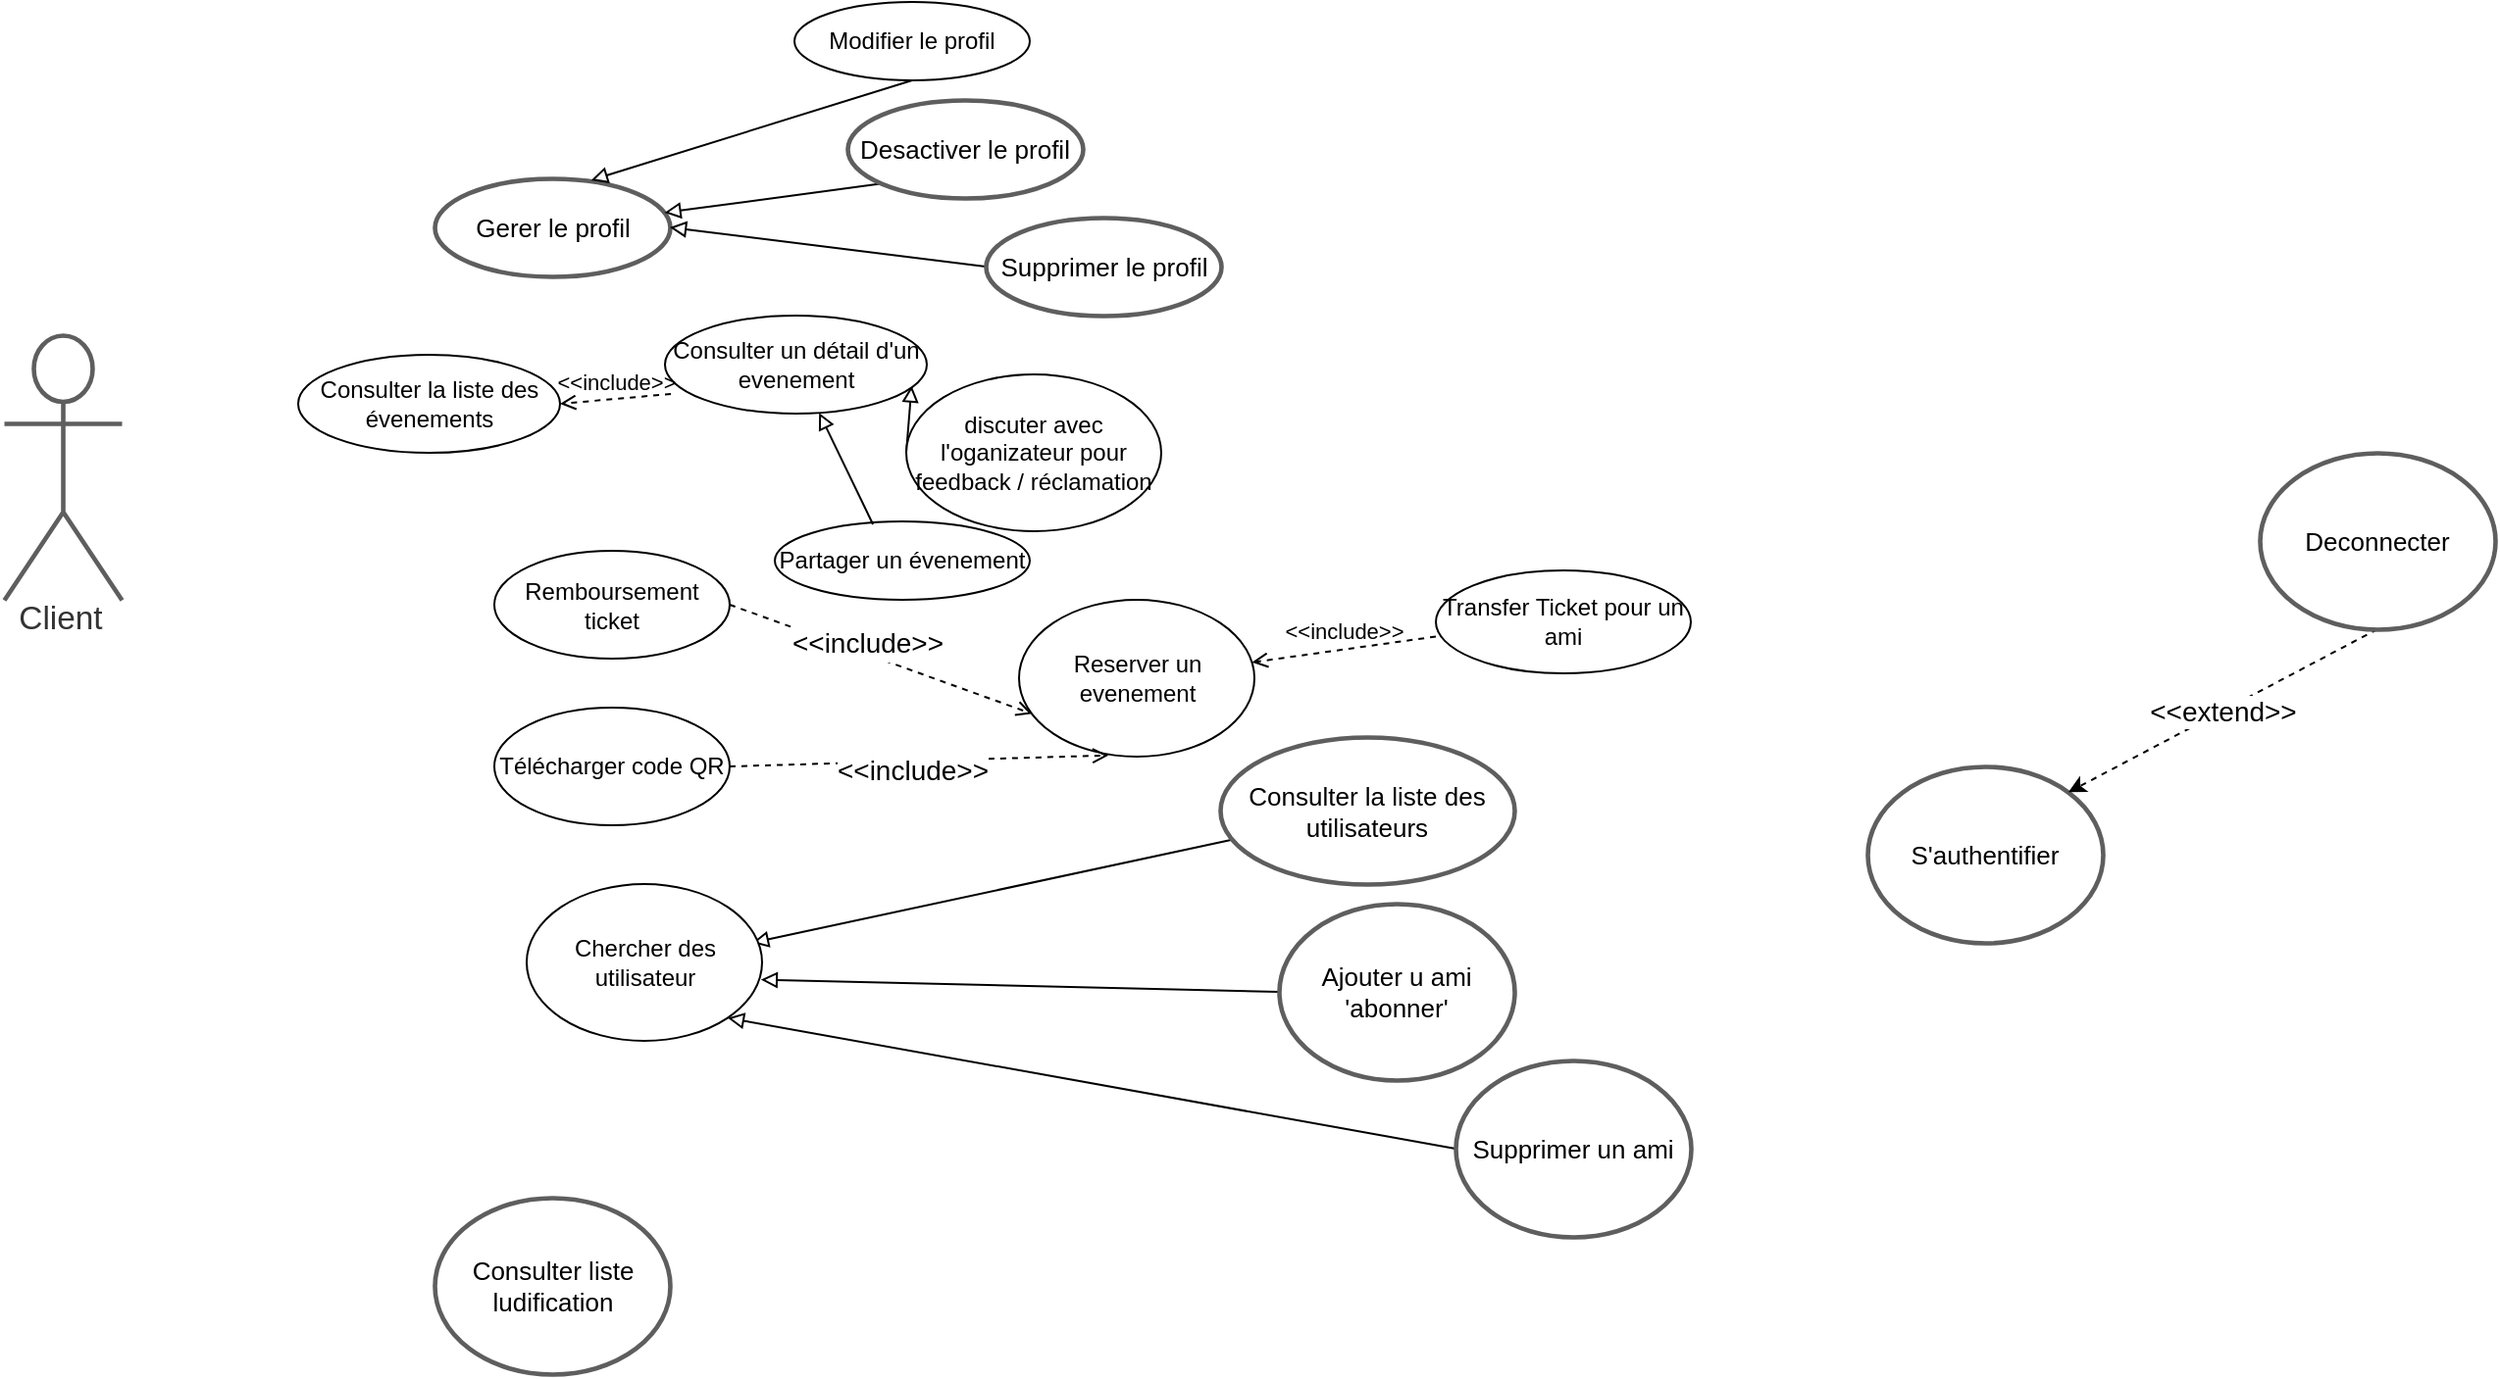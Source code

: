 <mxfile version="20.8.16" type="github">
  <diagram name="Page-1" id="Yc7jpaineD2_hunF8hm_">
    <mxGraphModel dx="1167" dy="627" grid="1" gridSize="10" guides="1" tooltips="1" connect="1" arrows="1" fold="1" page="1" pageScale="1" pageWidth="827" pageHeight="1169" math="0" shadow="0">
      <root>
        <mxCell id="0" />
        <mxCell id="1" parent="0" />
        <mxCell id="ZGbzCy4regsN6U9j73BN-4" value="Client" style="html=1;overflow=block;blockSpacing=1;shape=umlActor;labelPosition=center;verticalLabelPosition=bottom;verticalAlign=top;whiteSpace=nowrap;fontSize=16.7;fontColor=#333333;align=center;spacing=0;strokeColor=#5e5e5e;strokeOpacity=100;rounded=1;absoluteArcSize=1;arcSize=9;strokeWidth=2.3;lucidId=Zoit8c.qYpQ7;" parent="1" vertex="1">
          <mxGeometry x="10" y="250" width="60" height="135" as="geometry" />
        </mxCell>
        <mxCell id="ZGbzCy4regsN6U9j73BN-7" value="Gerer le profil" style="html=1;overflow=block;blockSpacing=1;whiteSpace=wrap;ellipse;fontSize=13;spacing=3.8;strokeColor=#5e5e5e;strokeOpacity=100;rounded=1;absoluteArcSize=1;arcSize=9;strokeWidth=2.3;lucidId=3sitsereLQRn;" parent="1" vertex="1">
          <mxGeometry x="229.5" y="170" width="120" height="50" as="geometry" />
        </mxCell>
        <mxCell id="ZGbzCy4regsN6U9j73BN-8" style="edgeStyle=none;rounded=0;orthogonalLoop=1;jettySize=auto;html=1;exitX=0;exitY=1;exitDx=0;exitDy=0;fontSize=18;endArrow=block;endFill=0;" parent="1" source="ZGbzCy4regsN6U9j73BN-9" target="ZGbzCy4regsN6U9j73BN-7" edge="1">
          <mxGeometry relative="1" as="geometry" />
        </mxCell>
        <mxCell id="ZGbzCy4regsN6U9j73BN-9" value="Desactiver le profil" style="html=1;overflow=block;blockSpacing=1;whiteSpace=wrap;ellipse;fontSize=13;spacing=3.8;strokeColor=#5e5e5e;strokeOpacity=100;rounded=1;absoluteArcSize=1;arcSize=9;strokeWidth=2.3;lucidId=jtitNFk_JNwB;" parent="1" vertex="1">
          <mxGeometry x="440" y="130" width="120" height="50" as="geometry" />
        </mxCell>
        <mxCell id="ZGbzCy4regsN6U9j73BN-12" value="Consulter liste ludification" style="html=1;overflow=block;blockSpacing=1;whiteSpace=wrap;ellipse;fontSize=13;spacing=3.8;strokeColor=#5e5e5e;strokeOpacity=100;rounded=1;absoluteArcSize=1;arcSize=9;strokeWidth=2.3;lucidId=AtitZLWRrcX2;" parent="1" vertex="1">
          <mxGeometry x="229.5" y="690" width="120" height="90" as="geometry" />
        </mxCell>
        <mxCell id="ZGbzCy4regsN6U9j73BN-13" style="edgeStyle=none;rounded=0;orthogonalLoop=1;jettySize=auto;html=1;exitX=0;exitY=0.5;exitDx=0;exitDy=0;entryX=0.995;entryY=0.61;entryDx=0;entryDy=0;fontSize=18;endArrow=block;endFill=0;entryPerimeter=0;" parent="1" source="ZGbzCy4regsN6U9j73BN-14" target="ZGbzCy4regsN6U9j73BN-31" edge="1">
          <mxGeometry relative="1" as="geometry">
            <mxPoint x="537.565" y="786.715" as="targetPoint" />
          </mxGeometry>
        </mxCell>
        <mxCell id="ZGbzCy4regsN6U9j73BN-14" value="Ajouter u ami &#39;abonner&#39;" style="html=1;overflow=block;blockSpacing=1;whiteSpace=wrap;ellipse;fontSize=13;spacing=3.8;strokeColor=#5e5e5e;strokeOpacity=100;rounded=1;absoluteArcSize=1;arcSize=9;strokeWidth=2.3;lucidId=yuiteOMJiaQA;" parent="1" vertex="1">
          <mxGeometry x="660" y="540" width="120" height="90" as="geometry" />
        </mxCell>
        <mxCell id="ZGbzCy4regsN6U9j73BN-15" style="edgeStyle=none;rounded=0;orthogonalLoop=1;jettySize=auto;html=1;exitX=0;exitY=0.5;exitDx=0;exitDy=0;entryX=1;entryY=1;entryDx=0;entryDy=0;fontSize=18;endArrow=block;endFill=0;" parent="1" source="ZGbzCy4regsN6U9j73BN-16" target="ZGbzCy4regsN6U9j73BN-31" edge="1">
          <mxGeometry relative="1" as="geometry">
            <mxPoint x="523.08" y="795.23" as="targetPoint" />
          </mxGeometry>
        </mxCell>
        <mxCell id="ZGbzCy4regsN6U9j73BN-16" value="Supprimer un ami" style="html=1;overflow=block;blockSpacing=1;whiteSpace=wrap;ellipse;fontSize=13;spacing=3.8;strokeColor=#5e5e5e;strokeOpacity=100;rounded=1;absoluteArcSize=1;arcSize=9;strokeWidth=2.3;lucidId=Juitxt.MBrJM;" parent="1" vertex="1">
          <mxGeometry x="750" y="620" width="120" height="90" as="geometry" />
        </mxCell>
        <mxCell id="ZGbzCy4regsN6U9j73BN-17" value="" style="edgeStyle=none;rounded=0;orthogonalLoop=1;jettySize=auto;html=1;fontSize=18;endArrow=block;endFill=0;entryX=0.958;entryY=0.375;entryDx=0;entryDy=0;entryPerimeter=0;" parent="1" source="ZGbzCy4regsN6U9j73BN-18" target="ZGbzCy4regsN6U9j73BN-31" edge="1">
          <mxGeometry relative="1" as="geometry">
            <mxPoint x="553.849" y="746.229" as="targetPoint" />
          </mxGeometry>
        </mxCell>
        <mxCell id="ZGbzCy4regsN6U9j73BN-18" value="Consulter la liste des utilisateurs" style="html=1;overflow=block;blockSpacing=1;whiteSpace=wrap;ellipse;fontSize=13;spacing=3.8;strokeColor=#5e5e5e;strokeOpacity=100;rounded=1;absoluteArcSize=1;arcSize=9;strokeWidth=2.3;lucidId=SuitE4AoL12q;" parent="1" vertex="1">
          <mxGeometry x="630" y="455" width="150" height="75" as="geometry" />
        </mxCell>
        <mxCell id="ZGbzCy4regsN6U9j73BN-19" style="edgeStyle=none;rounded=0;orthogonalLoop=1;jettySize=auto;html=1;exitX=0.5;exitY=1;exitDx=0;exitDy=0;entryX=0.666;entryY=0.019;entryDx=0;entryDy=0;entryPerimeter=0;fontSize=18;endArrow=block;endFill=0;" parent="1" source="ZGbzCy4regsN6U9j73BN-20" target="ZGbzCy4regsN6U9j73BN-7" edge="1">
          <mxGeometry relative="1" as="geometry" />
        </mxCell>
        <mxCell id="ZGbzCy4regsN6U9j73BN-20" value="Modifier le profil" style="ellipse;whiteSpace=wrap;html=1;" parent="1" vertex="1">
          <mxGeometry x="413" y="80" width="120" height="40" as="geometry" />
        </mxCell>
        <mxCell id="ZGbzCy4regsN6U9j73BN-23" value="Reserver un evenement" style="ellipse;whiteSpace=wrap;html=1;" parent="1" vertex="1">
          <mxGeometry x="527.5" y="385" width="120" height="80" as="geometry" />
        </mxCell>
        <mxCell id="ZGbzCy4regsN6U9j73BN-24" value="&lt;font style=&quot;font-size: 14px;&quot;&gt;&amp;lt;&amp;lt;include&amp;gt;&amp;gt;&lt;/font&gt;" style="edgeStyle=none;rounded=0;orthogonalLoop=1;jettySize=auto;html=1;exitX=1;exitY=0.5;exitDx=0;exitDy=0;entryX=0.056;entryY=0.727;entryDx=0;entryDy=0;entryPerimeter=0;dashed=1;fontSize=18;endArrow=open;endFill=0;" parent="1" source="ZGbzCy4regsN6U9j73BN-25" target="ZGbzCy4regsN6U9j73BN-23" edge="1">
          <mxGeometry x="-0.123" y="6" relative="1" as="geometry">
            <mxPoint x="320" y="500.0" as="sourcePoint" />
            <mxPoint x="445.64" y="422.88" as="targetPoint" />
            <mxPoint as="offset" />
          </mxGeometry>
        </mxCell>
        <mxCell id="ZGbzCy4regsN6U9j73BN-25" value="Remboursement ticket" style="ellipse;whiteSpace=wrap;html=1;" parent="1" vertex="1">
          <mxGeometry x="260" y="360" width="120" height="55" as="geometry" />
        </mxCell>
        <mxCell id="ZGbzCy4regsN6U9j73BN-26" value="&lt;font style=&quot;font-size: 14px;&quot;&gt;&amp;lt;&amp;lt;include&amp;gt;&amp;gt;&lt;br&gt;&lt;/font&gt;" style="edgeStyle=none;rounded=0;orthogonalLoop=1;jettySize=auto;html=1;exitX=1;exitY=0.5;exitDx=0;exitDy=0;entryX=0.38;entryY=0.992;entryDx=0;entryDy=0;entryPerimeter=0;dashed=1;fontSize=18;endArrow=open;endFill=0;" parent="1" source="ZGbzCy4regsN6U9j73BN-28" target="ZGbzCy4regsN6U9j73BN-23" edge="1">
          <mxGeometry x="-0.037" y="-4" relative="1" as="geometry">
            <mxPoint as="offset" />
          </mxGeometry>
        </mxCell>
        <mxCell id="ZGbzCy4regsN6U9j73BN-28" value="Télécharger code QR" style="ellipse;whiteSpace=wrap;html=1;" parent="1" vertex="1">
          <mxGeometry x="260" y="440" width="120" height="60" as="geometry" />
        </mxCell>
        <mxCell id="ZGbzCy4regsN6U9j73BN-31" value="Chercher des utilisateur" style="ellipse;whiteSpace=wrap;html=1;" parent="1" vertex="1">
          <mxGeometry x="276.5" y="530" width="120" height="80" as="geometry" />
        </mxCell>
        <mxCell id="ZGbzCy4regsN6U9j73BN-34" value="S&#39;authentifier" style="html=1;overflow=block;blockSpacing=1;whiteSpace=wrap;ellipse;fontSize=13;spacing=3.8;strokeColor=#5e5e5e;strokeOpacity=100;rounded=1;absoluteArcSize=1;arcSize=9;strokeWidth=2.3;lucidId=XvitAHHM73nt;" parent="1" vertex="1">
          <mxGeometry x="960" y="470" width="120" height="90" as="geometry" />
        </mxCell>
        <mxCell id="ZGbzCy4regsN6U9j73BN-35" value="&amp;lt;&amp;lt;extend&amp;gt;&amp;gt;" style="edgeStyle=none;rounded=0;orthogonalLoop=1;jettySize=auto;html=1;exitX=0.5;exitY=1;exitDx=0;exitDy=0;entryX=1;entryY=0;entryDx=0;entryDy=0;fontSize=14;endArrow=classic;endFill=1;dashed=1;" parent="1" source="ZGbzCy4regsN6U9j73BN-36" target="ZGbzCy4regsN6U9j73BN-34" edge="1">
          <mxGeometry relative="1" as="geometry" />
        </mxCell>
        <mxCell id="ZGbzCy4regsN6U9j73BN-36" value="Deconnecter" style="html=1;overflow=block;blockSpacing=1;whiteSpace=wrap;ellipse;fontSize=13;spacing=3.8;strokeColor=#5e5e5e;strokeOpacity=100;rounded=1;absoluteArcSize=1;arcSize=9;strokeWidth=2.3;lucidId=XvitmW9DInrr;" parent="1" vertex="1">
          <mxGeometry x="1160" y="310" width="120" height="90" as="geometry" />
        </mxCell>
        <mxCell id="ZGbzCy4regsN6U9j73BN-37" style="edgeStyle=none;rounded=0;orthogonalLoop=1;jettySize=auto;html=1;exitX=0;exitY=0.5;exitDx=0;exitDy=0;entryX=1;entryY=0.5;entryDx=0;entryDy=0;fontSize=18;endArrow=block;endFill=0;" parent="1" source="ZGbzCy4regsN6U9j73BN-38" target="ZGbzCy4regsN6U9j73BN-7" edge="1">
          <mxGeometry relative="1" as="geometry" />
        </mxCell>
        <mxCell id="ZGbzCy4regsN6U9j73BN-38" value="Supprimer le profil" style="html=1;overflow=block;blockSpacing=1;whiteSpace=wrap;ellipse;fontSize=13;spacing=3.8;strokeColor=#5e5e5e;strokeOpacity=100;rounded=1;absoluteArcSize=1;arcSize=9;strokeWidth=2.3;lucidId=jtitNFk_JNwB;" parent="1" vertex="1">
          <mxGeometry x="510.5" y="190" width="120" height="50" as="geometry" />
        </mxCell>
        <mxCell id="c7JR0-62WhPeYaqDhO3e-1" value="Consulter la liste des évenements" style="ellipse;whiteSpace=wrap;html=1;" vertex="1" parent="1">
          <mxGeometry x="160" y="260" width="133.5" height="50" as="geometry" />
        </mxCell>
        <mxCell id="c7JR0-62WhPeYaqDhO3e-6" style="edgeStyle=none;rounded=0;orthogonalLoop=1;jettySize=auto;html=1;exitX=0;exitY=0.5;exitDx=0;exitDy=0;endArrow=block;endFill=0;entryX=0.942;entryY=0.716;entryDx=0;entryDy=0;entryPerimeter=0;" edge="1" parent="1" source="c7JR0-62WhPeYaqDhO3e-2" target="c7JR0-62WhPeYaqDhO3e-17">
          <mxGeometry relative="1" as="geometry">
            <mxPoint x="430" y="270" as="targetPoint" />
          </mxGeometry>
        </mxCell>
        <mxCell id="c7JR0-62WhPeYaqDhO3e-2" value="discuter avec l&#39;oganizateur pour feedback / réclamation" style="ellipse;whiteSpace=wrap;html=1;" vertex="1" parent="1">
          <mxGeometry x="470" y="270" width="130" height="80" as="geometry" />
        </mxCell>
        <mxCell id="c7JR0-62WhPeYaqDhO3e-3" value="Transfer Ticket pour un ami" style="ellipse;whiteSpace=wrap;html=1;" vertex="1" parent="1">
          <mxGeometry x="740" y="370" width="130" height="52.5" as="geometry" />
        </mxCell>
        <mxCell id="c7JR0-62WhPeYaqDhO3e-7" value="&amp;lt;&amp;lt;include&amp;gt;&amp;gt;" style="html=1;verticalAlign=bottom;labelBackgroundColor=none;endArrow=open;endFill=0;dashed=1;rounded=0;exitX=0;exitY=0.643;exitDx=0;exitDy=0;exitPerimeter=0;" edge="1" parent="1" source="c7JR0-62WhPeYaqDhO3e-3" target="ZGbzCy4regsN6U9j73BN-23">
          <mxGeometry width="160" relative="1" as="geometry">
            <mxPoint x="740" y="380" as="sourcePoint" />
            <mxPoint x="900" y="380" as="targetPoint" />
          </mxGeometry>
        </mxCell>
        <mxCell id="c7JR0-62WhPeYaqDhO3e-13" value="Partager un évenement" style="ellipse;whiteSpace=wrap;html=1;" vertex="1" parent="1">
          <mxGeometry x="403" y="345" width="130" height="40" as="geometry" />
        </mxCell>
        <mxCell id="c7JR0-62WhPeYaqDhO3e-14" style="edgeStyle=none;rounded=0;orthogonalLoop=1;jettySize=auto;html=1;exitX=0.385;exitY=0.037;exitDx=0;exitDy=0;endArrow=block;endFill=0;exitPerimeter=0;" edge="1" parent="1" source="c7JR0-62WhPeYaqDhO3e-13" target="c7JR0-62WhPeYaqDhO3e-17">
          <mxGeometry relative="1" as="geometry">
            <mxPoint x="480.0" y="320" as="sourcePoint" />
            <mxPoint x="396.75" y="295" as="targetPoint" />
          </mxGeometry>
        </mxCell>
        <mxCell id="c7JR0-62WhPeYaqDhO3e-17" value="Consulter un détail d&#39;un evenement" style="ellipse;whiteSpace=wrap;html=1;" vertex="1" parent="1">
          <mxGeometry x="347" y="240" width="133.5" height="50" as="geometry" />
        </mxCell>
        <mxCell id="c7JR0-62WhPeYaqDhO3e-19" value="&amp;lt;&amp;lt;include&amp;gt;&amp;gt;" style="html=1;verticalAlign=bottom;labelBackgroundColor=none;endArrow=open;endFill=0;dashed=1;rounded=0;entryX=1;entryY=0.5;entryDx=0;entryDy=0;" edge="1" parent="1" target="c7JR0-62WhPeYaqDhO3e-1">
          <mxGeometry width="160" relative="1" as="geometry">
            <mxPoint x="350" y="280" as="sourcePoint" />
            <mxPoint x="510" y="280" as="targetPoint" />
          </mxGeometry>
        </mxCell>
      </root>
    </mxGraphModel>
  </diagram>
</mxfile>
